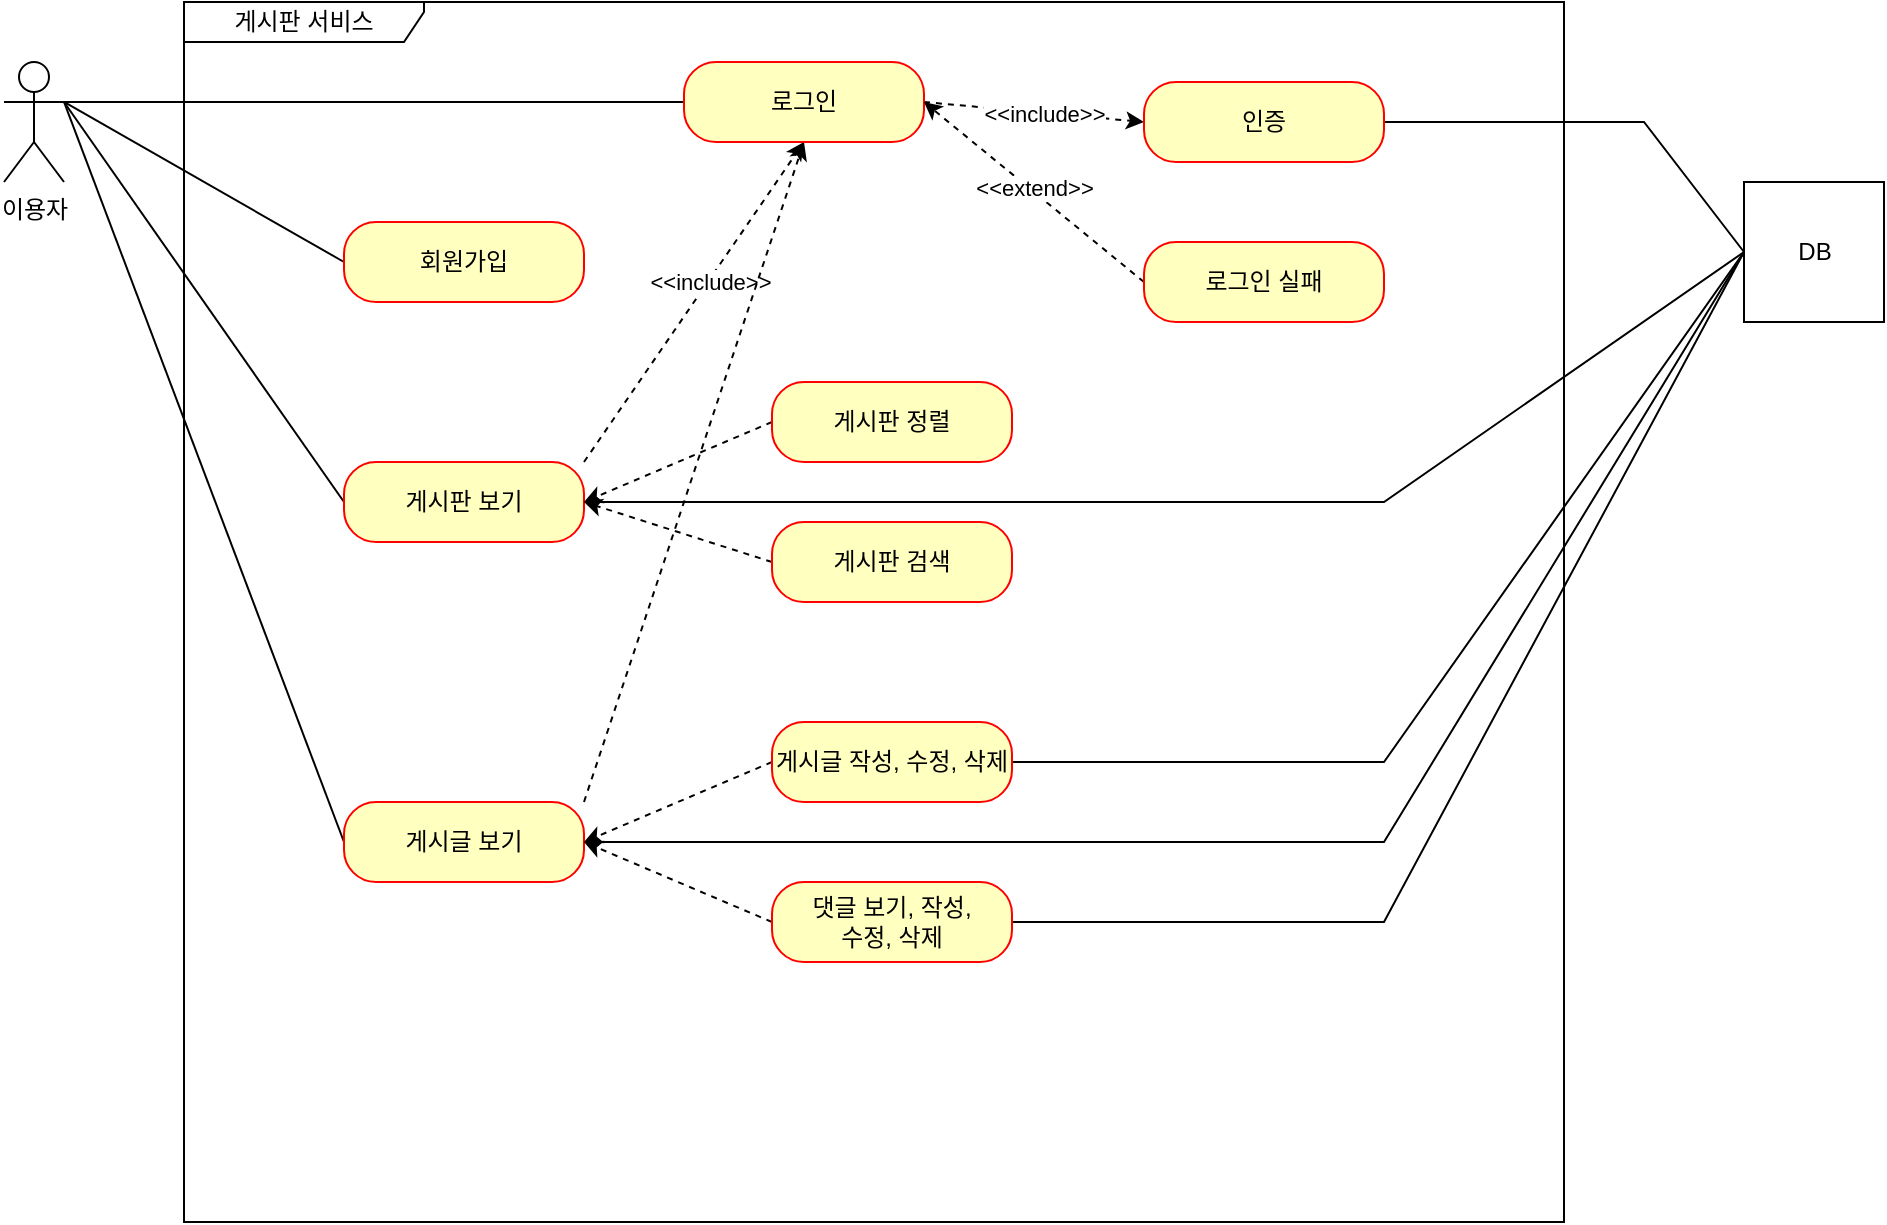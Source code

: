 <mxfile version="20.2.3" type="github">
  <diagram id="aimaO4OSkyT24VIqMWGA" name="페이지-1">
    <mxGraphModel dx="1428" dy="721" grid="1" gridSize="10" guides="1" tooltips="1" connect="1" arrows="1" fold="1" page="1" pageScale="1" pageWidth="827" pageHeight="1169" math="0" shadow="0">
      <root>
        <mxCell id="0" />
        <mxCell id="1" parent="0" />
        <mxCell id="KNZPq48U4ulXQ8-fj9ZB-2" value="게시판 서비스" style="shape=umlFrame;whiteSpace=wrap;html=1;width=120;height=20;" vertex="1" parent="1">
          <mxGeometry x="120" y="10" width="690" height="610" as="geometry" />
        </mxCell>
        <mxCell id="KNZPq48U4ulXQ8-fj9ZB-1" value="이용자" style="shape=umlActor;verticalLabelPosition=bottom;verticalAlign=top;html=1;" vertex="1" parent="1">
          <mxGeometry x="30" y="40" width="30" height="60" as="geometry" />
        </mxCell>
        <mxCell id="KNZPq48U4ulXQ8-fj9ZB-15" style="rounded=0;orthogonalLoop=1;jettySize=auto;html=1;exitX=0;exitY=0.5;exitDx=0;exitDy=0;entryX=1;entryY=0.333;entryDx=0;entryDy=0;entryPerimeter=0;strokeColor=default;endArrow=none;endFill=0;" edge="1" parent="1" source="KNZPq48U4ulXQ8-fj9ZB-3" target="KNZPq48U4ulXQ8-fj9ZB-1">
          <mxGeometry relative="1" as="geometry" />
        </mxCell>
        <mxCell id="KNZPq48U4ulXQ8-fj9ZB-3" value="회원가입" style="rounded=1;whiteSpace=wrap;html=1;arcSize=40;fontColor=#000000;fillColor=#ffffc0;strokeColor=#ff0000;" vertex="1" parent="1">
          <mxGeometry x="200" y="120" width="120" height="40" as="geometry" />
        </mxCell>
        <mxCell id="KNZPq48U4ulXQ8-fj9ZB-18" style="rounded=0;orthogonalLoop=1;jettySize=auto;html=1;exitX=0;exitY=0.5;exitDx=0;exitDy=0;entryX=1;entryY=0.333;entryDx=0;entryDy=0;entryPerimeter=0;endArrow=none;endFill=0;strokeColor=default;" edge="1" parent="1" source="KNZPq48U4ulXQ8-fj9ZB-5" target="KNZPq48U4ulXQ8-fj9ZB-1">
          <mxGeometry relative="1" as="geometry" />
        </mxCell>
        <mxCell id="KNZPq48U4ulXQ8-fj9ZB-23" style="edgeStyle=none;rounded=0;orthogonalLoop=1;jettySize=auto;html=1;exitX=1;exitY=0;exitDx=0;exitDy=0;entryX=0.5;entryY=1;entryDx=0;entryDy=0;dashed=1;endArrow=classic;endFill=1;strokeColor=default;" edge="1" parent="1" source="KNZPq48U4ulXQ8-fj9ZB-5" target="KNZPq48U4ulXQ8-fj9ZB-7">
          <mxGeometry relative="1" as="geometry" />
        </mxCell>
        <mxCell id="KNZPq48U4ulXQ8-fj9ZB-27" value="&amp;lt;&amp;lt;include&amp;gt;&amp;gt;" style="edgeLabel;html=1;align=center;verticalAlign=middle;resizable=0;points=[];" vertex="1" connectable="0" parent="KNZPq48U4ulXQ8-fj9ZB-23">
          <mxGeometry x="0.134" relative="1" as="geometry">
            <mxPoint as="offset" />
          </mxGeometry>
        </mxCell>
        <mxCell id="KNZPq48U4ulXQ8-fj9ZB-33" style="edgeStyle=none;rounded=0;orthogonalLoop=1;jettySize=auto;html=1;exitX=1;exitY=0.5;exitDx=0;exitDy=0;entryX=0;entryY=0.5;entryDx=0;entryDy=0;endArrow=none;endFill=0;strokeColor=default;" edge="1" parent="1" source="KNZPq48U4ulXQ8-fj9ZB-5" target="KNZPq48U4ulXQ8-fj9ZB-30">
          <mxGeometry relative="1" as="geometry">
            <Array as="points">
              <mxPoint x="720" y="260" />
            </Array>
          </mxGeometry>
        </mxCell>
        <mxCell id="KNZPq48U4ulXQ8-fj9ZB-5" value="게시판 보기" style="rounded=1;whiteSpace=wrap;html=1;arcSize=40;fontColor=#000000;fillColor=#ffffc0;strokeColor=#ff0000;" vertex="1" parent="1">
          <mxGeometry x="200" y="240" width="120" height="40" as="geometry" />
        </mxCell>
        <mxCell id="KNZPq48U4ulXQ8-fj9ZB-17" style="rounded=0;orthogonalLoop=1;jettySize=auto;html=1;exitX=0;exitY=0.5;exitDx=0;exitDy=0;entryX=1;entryY=0.333;entryDx=0;entryDy=0;entryPerimeter=0;endArrow=none;endFill=0;strokeColor=default;" edge="1" parent="1" source="KNZPq48U4ulXQ8-fj9ZB-6" target="KNZPq48U4ulXQ8-fj9ZB-1">
          <mxGeometry relative="1" as="geometry" />
        </mxCell>
        <mxCell id="KNZPq48U4ulXQ8-fj9ZB-24" style="edgeStyle=none;rounded=0;orthogonalLoop=1;jettySize=auto;html=1;exitX=1;exitY=0;exitDx=0;exitDy=0;dashed=1;endArrow=classic;endFill=1;strokeColor=default;entryX=0.5;entryY=1;entryDx=0;entryDy=0;" edge="1" parent="1" source="KNZPq48U4ulXQ8-fj9ZB-6" target="KNZPq48U4ulXQ8-fj9ZB-7">
          <mxGeometry relative="1" as="geometry">
            <mxPoint x="430" y="90" as="targetPoint" />
          </mxGeometry>
        </mxCell>
        <mxCell id="KNZPq48U4ulXQ8-fj9ZB-34" style="edgeStyle=none;rounded=0;orthogonalLoop=1;jettySize=auto;html=1;exitX=1;exitY=0.5;exitDx=0;exitDy=0;entryX=0;entryY=0.5;entryDx=0;entryDy=0;endArrow=none;endFill=0;strokeColor=default;" edge="1" parent="1" source="KNZPq48U4ulXQ8-fj9ZB-6" target="KNZPq48U4ulXQ8-fj9ZB-30">
          <mxGeometry relative="1" as="geometry">
            <Array as="points">
              <mxPoint x="720" y="430" />
            </Array>
          </mxGeometry>
        </mxCell>
        <mxCell id="KNZPq48U4ulXQ8-fj9ZB-6" value="게시글 보기" style="rounded=1;whiteSpace=wrap;html=1;arcSize=40;fontColor=#000000;fillColor=#ffffc0;strokeColor=#ff0000;" vertex="1" parent="1">
          <mxGeometry x="200" y="410" width="120" height="40" as="geometry" />
        </mxCell>
        <mxCell id="KNZPq48U4ulXQ8-fj9ZB-16" style="rounded=0;orthogonalLoop=1;jettySize=auto;html=1;exitX=0;exitY=0.5;exitDx=0;exitDy=0;entryX=1;entryY=0.333;entryDx=0;entryDy=0;entryPerimeter=0;endArrow=none;endFill=0;strokeColor=default;" edge="1" parent="1" source="KNZPq48U4ulXQ8-fj9ZB-7" target="KNZPq48U4ulXQ8-fj9ZB-1">
          <mxGeometry relative="1" as="geometry" />
        </mxCell>
        <mxCell id="KNZPq48U4ulXQ8-fj9ZB-19" style="edgeStyle=none;rounded=0;orthogonalLoop=1;jettySize=auto;html=1;exitX=1;exitY=0.5;exitDx=0;exitDy=0;entryX=0;entryY=0.5;entryDx=0;entryDy=0;endArrow=classic;endFill=1;strokeColor=default;dashed=1;" edge="1" parent="1" source="KNZPq48U4ulXQ8-fj9ZB-7" target="KNZPq48U4ulXQ8-fj9ZB-8">
          <mxGeometry relative="1" as="geometry" />
        </mxCell>
        <mxCell id="KNZPq48U4ulXQ8-fj9ZB-21" value="&amp;lt;&amp;lt;include&amp;gt;&amp;gt;" style="edgeLabel;html=1;align=center;verticalAlign=middle;resizable=0;points=[];" vertex="1" connectable="0" parent="KNZPq48U4ulXQ8-fj9ZB-19">
          <mxGeometry x="0.075" relative="1" as="geometry">
            <mxPoint as="offset" />
          </mxGeometry>
        </mxCell>
        <mxCell id="KNZPq48U4ulXQ8-fj9ZB-7" value="로그인" style="rounded=1;whiteSpace=wrap;html=1;arcSize=40;fontColor=#000000;fillColor=#ffffc0;strokeColor=#ff0000;" vertex="1" parent="1">
          <mxGeometry x="370" y="40" width="120" height="40" as="geometry" />
        </mxCell>
        <mxCell id="KNZPq48U4ulXQ8-fj9ZB-32" style="edgeStyle=none;rounded=0;orthogonalLoop=1;jettySize=auto;html=1;exitX=1;exitY=0.5;exitDx=0;exitDy=0;entryX=0;entryY=0.5;entryDx=0;entryDy=0;endArrow=none;endFill=0;strokeColor=default;" edge="1" parent="1" source="KNZPq48U4ulXQ8-fj9ZB-8" target="KNZPq48U4ulXQ8-fj9ZB-30">
          <mxGeometry relative="1" as="geometry">
            <Array as="points">
              <mxPoint x="850" y="70" />
            </Array>
          </mxGeometry>
        </mxCell>
        <mxCell id="KNZPq48U4ulXQ8-fj9ZB-8" value="인증" style="rounded=1;whiteSpace=wrap;html=1;arcSize=40;fontColor=#000000;fillColor=#ffffc0;strokeColor=#ff0000;" vertex="1" parent="1">
          <mxGeometry x="600" y="50" width="120" height="40" as="geometry" />
        </mxCell>
        <mxCell id="KNZPq48U4ulXQ8-fj9ZB-20" style="edgeStyle=none;rounded=0;orthogonalLoop=1;jettySize=auto;html=1;exitX=0;exitY=0.5;exitDx=0;exitDy=0;entryX=1;entryY=0.5;entryDx=0;entryDy=0;endArrow=classic;endFill=1;strokeColor=default;dashed=1;" edge="1" parent="1" source="KNZPq48U4ulXQ8-fj9ZB-9" target="KNZPq48U4ulXQ8-fj9ZB-7">
          <mxGeometry relative="1" as="geometry" />
        </mxCell>
        <mxCell id="KNZPq48U4ulXQ8-fj9ZB-22" value="&amp;lt;&amp;lt;extend&amp;gt;&amp;gt;" style="edgeLabel;html=1;align=center;verticalAlign=middle;resizable=0;points=[];" vertex="1" connectable="0" parent="KNZPq48U4ulXQ8-fj9ZB-20">
          <mxGeometry x="0.017" y="-2" relative="1" as="geometry">
            <mxPoint as="offset" />
          </mxGeometry>
        </mxCell>
        <mxCell id="KNZPq48U4ulXQ8-fj9ZB-9" value="로그인 실패" style="rounded=1;whiteSpace=wrap;html=1;arcSize=40;fontColor=#000000;fillColor=#ffffc0;strokeColor=#ff0000;" vertex="1" parent="1">
          <mxGeometry x="600" y="130" width="120" height="40" as="geometry" />
        </mxCell>
        <mxCell id="KNZPq48U4ulXQ8-fj9ZB-25" style="edgeStyle=none;rounded=0;orthogonalLoop=1;jettySize=auto;html=1;exitX=0;exitY=0.5;exitDx=0;exitDy=0;dashed=1;endArrow=classic;endFill=1;strokeColor=default;entryX=1;entryY=0.5;entryDx=0;entryDy=0;" edge="1" parent="1" source="KNZPq48U4ulXQ8-fj9ZB-10" target="KNZPq48U4ulXQ8-fj9ZB-5">
          <mxGeometry relative="1" as="geometry" />
        </mxCell>
        <mxCell id="KNZPq48U4ulXQ8-fj9ZB-10" value="게시판 정렬" style="rounded=1;whiteSpace=wrap;html=1;arcSize=40;fontColor=#000000;fillColor=#ffffc0;strokeColor=#ff0000;" vertex="1" parent="1">
          <mxGeometry x="414" y="200" width="120" height="40" as="geometry" />
        </mxCell>
        <mxCell id="KNZPq48U4ulXQ8-fj9ZB-26" style="edgeStyle=none;rounded=0;orthogonalLoop=1;jettySize=auto;html=1;exitX=0;exitY=0.5;exitDx=0;exitDy=0;dashed=1;endArrow=classic;endFill=1;strokeColor=default;entryX=1;entryY=0.5;entryDx=0;entryDy=0;" edge="1" parent="1" source="KNZPq48U4ulXQ8-fj9ZB-11" target="KNZPq48U4ulXQ8-fj9ZB-5">
          <mxGeometry relative="1" as="geometry">
            <mxPoint x="320" y="220" as="targetPoint" />
          </mxGeometry>
        </mxCell>
        <mxCell id="KNZPq48U4ulXQ8-fj9ZB-11" value="게시판 검색" style="rounded=1;whiteSpace=wrap;html=1;arcSize=40;fontColor=#000000;fillColor=#ffffc0;strokeColor=#ff0000;" vertex="1" parent="1">
          <mxGeometry x="414" y="270" width="120" height="40" as="geometry" />
        </mxCell>
        <mxCell id="KNZPq48U4ulXQ8-fj9ZB-28" style="edgeStyle=none;rounded=0;orthogonalLoop=1;jettySize=auto;html=1;exitX=0;exitY=0.5;exitDx=0;exitDy=0;entryX=1;entryY=0.5;entryDx=0;entryDy=0;dashed=1;endArrow=classic;endFill=1;strokeColor=default;" edge="1" parent="1" source="KNZPq48U4ulXQ8-fj9ZB-12" target="KNZPq48U4ulXQ8-fj9ZB-6">
          <mxGeometry relative="1" as="geometry" />
        </mxCell>
        <mxCell id="KNZPq48U4ulXQ8-fj9ZB-36" style="edgeStyle=none;rounded=0;orthogonalLoop=1;jettySize=auto;html=1;exitX=1;exitY=0.5;exitDx=0;exitDy=0;endArrow=none;endFill=0;strokeColor=default;entryX=0;entryY=0.5;entryDx=0;entryDy=0;" edge="1" parent="1" source="KNZPq48U4ulXQ8-fj9ZB-12" target="KNZPq48U4ulXQ8-fj9ZB-30">
          <mxGeometry relative="1" as="geometry">
            <mxPoint x="900" y="140" as="targetPoint" />
            <Array as="points">
              <mxPoint x="720" y="390" />
            </Array>
          </mxGeometry>
        </mxCell>
        <mxCell id="KNZPq48U4ulXQ8-fj9ZB-12" value="게시글 작성, 수정, 삭제" style="rounded=1;whiteSpace=wrap;html=1;arcSize=40;fontColor=#000000;fillColor=#ffffc0;strokeColor=#ff0000;" vertex="1" parent="1">
          <mxGeometry x="414" y="370" width="120" height="40" as="geometry" />
        </mxCell>
        <mxCell id="KNZPq48U4ulXQ8-fj9ZB-29" style="edgeStyle=none;rounded=0;orthogonalLoop=1;jettySize=auto;html=1;exitX=0;exitY=0.5;exitDx=0;exitDy=0;entryX=1;entryY=0.5;entryDx=0;entryDy=0;dashed=1;endArrow=classic;endFill=1;strokeColor=default;" edge="1" parent="1" source="KNZPq48U4ulXQ8-fj9ZB-14" target="KNZPq48U4ulXQ8-fj9ZB-6">
          <mxGeometry relative="1" as="geometry" />
        </mxCell>
        <mxCell id="KNZPq48U4ulXQ8-fj9ZB-35" style="edgeStyle=none;rounded=0;orthogonalLoop=1;jettySize=auto;html=1;exitX=1;exitY=0.5;exitDx=0;exitDy=0;entryX=0;entryY=0.5;entryDx=0;entryDy=0;endArrow=none;endFill=0;strokeColor=default;" edge="1" parent="1" source="KNZPq48U4ulXQ8-fj9ZB-14" target="KNZPq48U4ulXQ8-fj9ZB-30">
          <mxGeometry relative="1" as="geometry">
            <Array as="points">
              <mxPoint x="720" y="470" />
            </Array>
          </mxGeometry>
        </mxCell>
        <mxCell id="KNZPq48U4ulXQ8-fj9ZB-14" value="댓글 보기, 작성, &lt;br&gt;수정, 삭제" style="rounded=1;whiteSpace=wrap;html=1;arcSize=40;fontColor=#000000;fillColor=#ffffc0;strokeColor=#ff0000;" vertex="1" parent="1">
          <mxGeometry x="414" y="450" width="120" height="40" as="geometry" />
        </mxCell>
        <mxCell id="KNZPq48U4ulXQ8-fj9ZB-30" value="DB" style="html=1;dropTarget=0;" vertex="1" parent="1">
          <mxGeometry x="900" y="100" width="70" height="70" as="geometry" />
        </mxCell>
      </root>
    </mxGraphModel>
  </diagram>
</mxfile>
